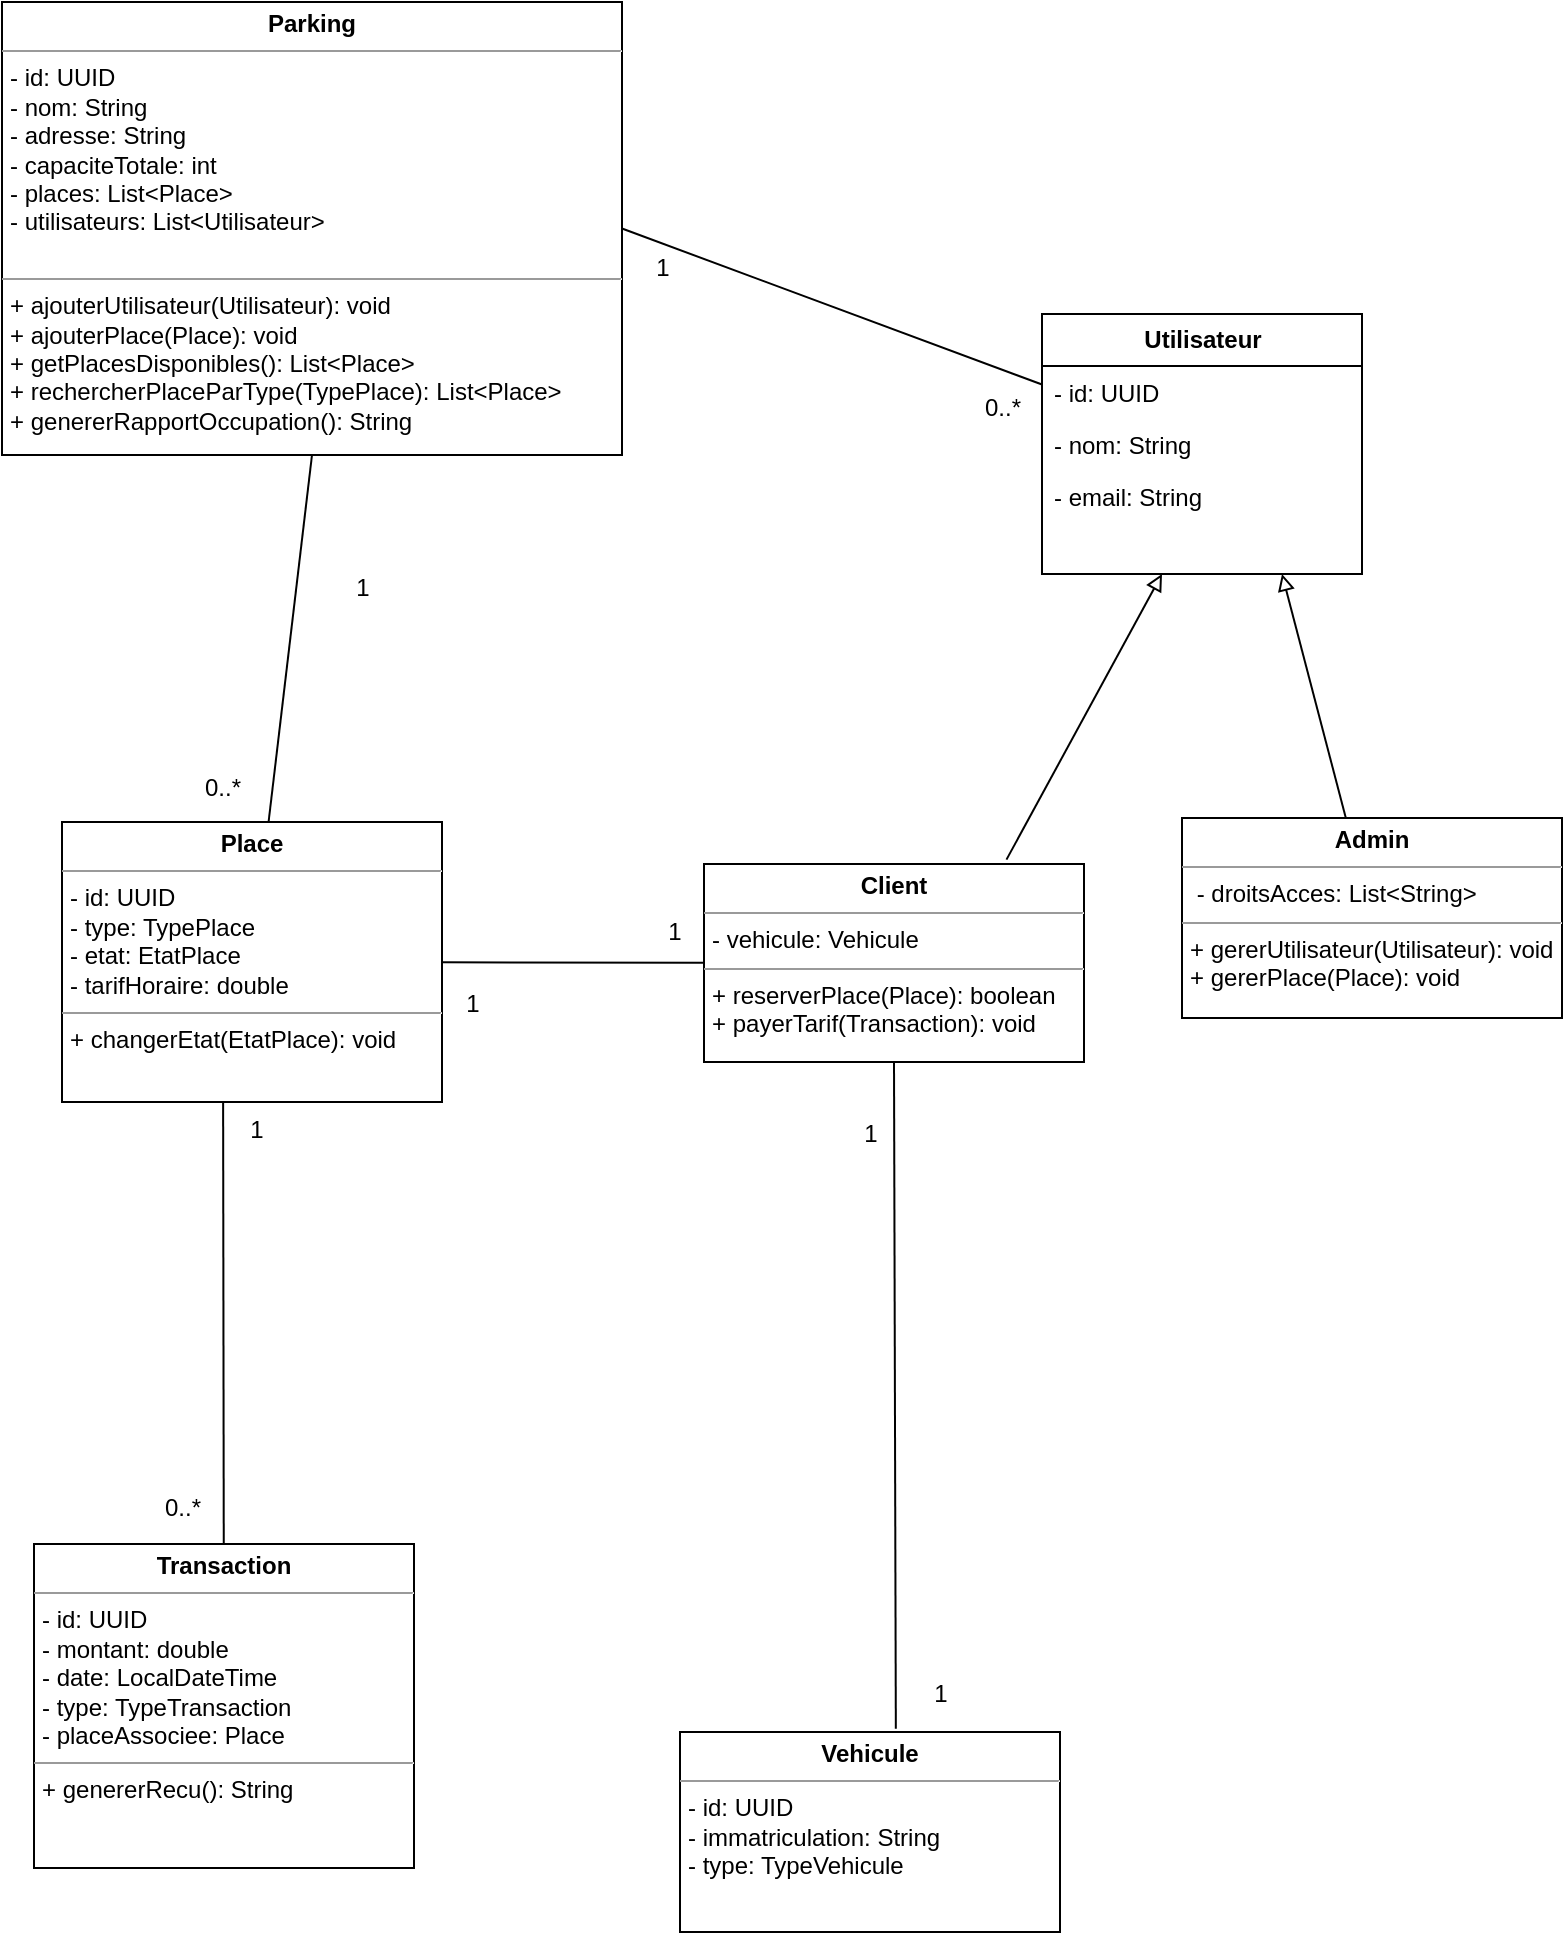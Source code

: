 <mxfile version="25.0.3">
  <diagram name="Page-1" id="c4acf3e9-155e-7222-9cf6-157b1a14988f">
    <mxGraphModel dx="3338" dy="1324" grid="1" gridSize="10" guides="1" tooltips="1" connect="1" arrows="1" fold="1" page="1" pageScale="1" pageWidth="850" pageHeight="1100" background="none" math="0" shadow="0">
      <root>
        <mxCell id="0" />
        <mxCell id="1" parent="0" />
        <mxCell id="3XmQX4hYnDjtV_vOLsFi-10" style="rounded=0;orthogonalLoop=1;jettySize=auto;html=1;exitX=0.5;exitY=1;exitDx=0;exitDy=0;entryX=0.568;entryY=-0.016;entryDx=0;entryDy=0;endArrow=none;endFill=0;entryPerimeter=0;" edge="1" parent="1" source="5d2195bd80daf111-10" target="3XmQX4hYnDjtV_vOLsFi-11">
          <mxGeometry relative="1" as="geometry">
            <mxPoint x="570" y="885" as="targetPoint" />
          </mxGeometry>
        </mxCell>
        <mxCell id="5d2195bd80daf111-10" value="&lt;p style=&quot;margin:0px;margin-top:4px;text-align:center;&quot;&gt;&lt;b&gt;Client&lt;/b&gt;&lt;/p&gt;&lt;hr size=&quot;1&quot;&gt;&lt;p style=&quot;margin:0px;margin-left:4px;&quot;&gt;- vehicule: Vehicule&lt;/p&gt;&lt;hr size=&quot;1&quot;&gt;&lt;p style=&quot;margin:0px;margin-left:4px;&quot;&gt;+ reserverPlace(Place): boolean&lt;/p&gt;&lt;p style=&quot;margin:0px;margin-left:4px;&quot;&gt;+ payerTarif(Transaction): void&lt;/p&gt;" style="verticalAlign=top;align=left;overflow=fill;fontSize=12;fontFamily=Helvetica;html=1;rounded=0;shadow=0;comic=0;labelBackgroundColor=none;strokeWidth=1" parent="1" vertex="1">
          <mxGeometry x="401" y="461" width="190" height="99" as="geometry" />
        </mxCell>
        <mxCell id="5d2195bd80daf111-11" value="&lt;p style=&quot;margin:0px;margin-top:4px;text-align:center;&quot;&gt;&lt;b&gt;Transaction&lt;/b&gt;&lt;/p&gt;&lt;hr size=&quot;1&quot;&gt;&lt;p style=&quot;margin:0px;margin-left:4px;&quot;&gt;- id: UUID&lt;/p&gt;&lt;p style=&quot;margin:0px;margin-left:4px;&quot;&gt;- montant: double&lt;/p&gt;&lt;p style=&quot;margin:0px;margin-left:4px;&quot;&gt;- date: LocalDateTime&lt;/p&gt;&lt;p style=&quot;margin:0px;margin-left:4px;&quot;&gt;- type: TypeTransaction&lt;/p&gt;&lt;p style=&quot;margin:0px;margin-left:4px;&quot;&gt;&lt;span style=&quot;background-color: initial;&quot;&gt;- placeAssociee: Place&lt;/span&gt;&lt;/p&gt;&lt;hr size=&quot;1&quot;&gt;&lt;p style=&quot;margin:0px;margin-left:4px;&quot;&gt;+ genererRecu(): String&lt;/p&gt;" style="verticalAlign=top;align=left;overflow=fill;fontSize=12;fontFamily=Helvetica;html=1;rounded=0;shadow=0;comic=0;labelBackgroundColor=none;strokeWidth=1" parent="1" vertex="1">
          <mxGeometry x="66" y="801" width="190" height="162" as="geometry" />
        </mxCell>
        <mxCell id="3XmQX4hYnDjtV_vOLsFi-3" style="rounded=0;orthogonalLoop=1;jettySize=auto;html=1;exitX=0.5;exitY=1;exitDx=0;exitDy=0;endArrow=none;endFill=0;" edge="1" parent="1" source="5d2195bd80daf111-18" target="5d2195bd80daf111-20">
          <mxGeometry relative="1" as="geometry" />
        </mxCell>
        <mxCell id="3XmQX4hYnDjtV_vOLsFi-31" style="rounded=0;orthogonalLoop=1;jettySize=auto;html=1;exitX=1;exitY=0.5;exitDx=0;exitDy=0;endArrow=none;endFill=0;" edge="1" parent="1" source="5d2195bd80daf111-18" target="3XmQX4hYnDjtV_vOLsFi-14">
          <mxGeometry relative="1" as="geometry" />
        </mxCell>
        <mxCell id="5d2195bd80daf111-18" value="&lt;p style=&quot;margin: 4px 0px 0px; text-align: center;&quot;&gt;&lt;b&gt;Parking&lt;/b&gt;&lt;/p&gt;&lt;hr size=&quot;1&quot;&gt;&lt;p style=&quot;margin:0px;margin-left:4px;&quot;&gt;- id: UUID&lt;/p&gt;&lt;p style=&quot;margin:0px;margin-left:4px;&quot;&gt;- nom: String&lt;/p&gt;&lt;p style=&quot;margin:0px;margin-left:4px;&quot;&gt;- adresse: String&amp;nbsp;&amp;nbsp;&lt;/p&gt;&lt;p style=&quot;margin:0px;margin-left:4px;&quot;&gt;- capaciteTotale: int&lt;/p&gt;&lt;p style=&quot;margin:0px;margin-left:4px;&quot;&gt;- places: List&amp;lt;Place&amp;gt;&lt;/p&gt;&lt;p style=&quot;margin:0px;margin-left:4px;&quot;&gt;- utilisateurs: List&amp;lt;Utilisateur&amp;gt;&lt;/p&gt;&lt;p style=&quot;margin:0px;margin-left:4px;&quot;&gt;&lt;br&gt;&lt;/p&gt;&lt;hr size=&quot;1&quot;&gt;&lt;p style=&quot;margin:0px;margin-left:4px;&quot;&gt;+ ajouterUtilisateur(Utilisateur): void&amp;nbsp;&lt;/p&gt;&lt;p style=&quot;margin:0px;margin-left:4px;&quot;&gt;+ ajouterPlace(Place): void&lt;/p&gt;&lt;p style=&quot;margin:0px;margin-left:4px;&quot;&gt;+ getPlacesDisponibles(): List&amp;lt;Place&amp;gt;&lt;/p&gt;&lt;p style=&quot;margin:0px;margin-left:4px;&quot;&gt;+ rechercherPlaceParType(TypePlace): List&amp;lt;Place&amp;gt;&lt;/p&gt;&lt;p style=&quot;margin:0px;margin-left:4px;&quot;&gt;+ genererRapportOccupation(): String&amp;nbsp;&lt;/p&gt;" style="verticalAlign=top;align=left;overflow=fill;fontSize=12;fontFamily=Helvetica;html=1;rounded=0;shadow=0;comic=0;labelBackgroundColor=none;strokeWidth=1" parent="1" vertex="1">
          <mxGeometry x="50" y="30" width="310" height="226.5" as="geometry" />
        </mxCell>
        <mxCell id="5d2195bd80daf111-30" style="rounded=0;html=1;labelBackgroundColor=none;startFill=0;endArrow=none;endFill=0;endSize=10;fontFamily=Verdana;fontSize=10;" parent="1" source="5d2195bd80daf111-20" target="5d2195bd80daf111-10" edge="1">
          <mxGeometry relative="1" as="geometry" />
        </mxCell>
        <mxCell id="5d2195bd80daf111-33" style="rounded=0;html=1;labelBackgroundColor=none;startFill=0;endArrow=none;endFill=0;endSize=10;fontFamily=Verdana;fontSize=10;exitX=0.424;exitY=0.991;exitDx=0;exitDy=0;exitPerimeter=0;" parent="1" source="5d2195bd80daf111-20" target="5d2195bd80daf111-11" edge="1">
          <mxGeometry relative="1" as="geometry">
            <mxPoint x="139" y="607" as="sourcePoint" />
            <mxPoint x="181" y="848" as="targetPoint" />
          </mxGeometry>
        </mxCell>
        <mxCell id="5d2195bd80daf111-20" value="&lt;p style=&quot;margin:0px;margin-top:4px;text-align:center;&quot;&gt;&lt;b&gt;Place&lt;/b&gt;&lt;/p&gt;&lt;hr size=&quot;1&quot;&gt;&lt;p style=&quot;margin:0px;margin-left:4px;&quot;&gt;- id: UUID&lt;/p&gt;&lt;p style=&quot;margin:0px;margin-left:4px;&quot;&gt;- type: TypePlace&lt;/p&gt;&lt;p style=&quot;margin:0px;margin-left:4px;&quot;&gt;- etat: EtatPlace&lt;/p&gt;&lt;p style=&quot;margin:0px;margin-left:4px;&quot;&gt;- tarifHoraire: double&lt;/p&gt;&lt;hr size=&quot;1&quot;&gt;&lt;p style=&quot;margin:0px;margin-left:4px;&quot;&gt;+&lt;span style=&quot;background-color: initial;&quot;&gt;&amp;nbsp;changerEtat(EtatPlace): void&lt;/span&gt;&lt;/p&gt;" style="verticalAlign=top;align=left;overflow=fill;fontSize=12;fontFamily=Helvetica;html=1;rounded=0;shadow=0;comic=0;labelBackgroundColor=none;strokeWidth=1" parent="1" vertex="1">
          <mxGeometry x="80" y="440" width="190" height="140" as="geometry" />
        </mxCell>
        <mxCell id="3XmQX4hYnDjtV_vOLsFi-11" value="&lt;p style=&quot;margin:0px;margin-top:4px;text-align:center;&quot;&gt;&lt;b&gt;Vehicule&lt;/b&gt;&lt;/p&gt;&lt;hr size=&quot;1&quot;&gt;&lt;p style=&quot;margin:0px;margin-left:4px;&quot;&gt;- id: UUID&lt;/p&gt;&lt;p style=&quot;margin:0px;margin-left:4px;&quot;&gt;- immatriculation: String&lt;/p&gt;&lt;p style=&quot;margin:0px;margin-left:4px;&quot;&gt;- type: TypeVehicule&lt;/p&gt;" style="verticalAlign=top;align=left;overflow=fill;fontSize=12;fontFamily=Helvetica;html=1;rounded=0;shadow=0;comic=0;labelBackgroundColor=none;strokeWidth=1" vertex="1" parent="1">
          <mxGeometry x="389" y="895" width="190" height="100" as="geometry" />
        </mxCell>
        <mxCell id="3XmQX4hYnDjtV_vOLsFi-14" value="&lt;font face=&quot;Helvetica&quot;&gt;&lt;span style=&quot;font-size: 12px;&quot;&gt;&lt;b&gt;Utilisateur&lt;/b&gt;&lt;/span&gt;&lt;/font&gt;" style="swimlane;html=1;fontStyle=0;childLayout=stackLayout;horizontal=1;startSize=26;fillColor=none;horizontalStack=0;resizeParent=1;resizeLast=0;collapsible=1;marginBottom=0;swimlaneFillColor=#ffffff;rounded=0;shadow=0;comic=0;labelBackgroundColor=none;strokeWidth=1;fontFamily=Verdana;fontSize=10;align=center;" vertex="1" parent="1">
          <mxGeometry x="570" y="186" width="160" height="130" as="geometry" />
        </mxCell>
        <mxCell id="3XmQX4hYnDjtV_vOLsFi-16" value="&lt;div&gt;&lt;span style=&quot;background-color: initial;&quot;&gt;- id: UUID&lt;/span&gt;&lt;/div&gt;&lt;div&gt;&lt;br&gt;&lt;/div&gt;" style="text;html=1;strokeColor=none;fillColor=none;align=left;verticalAlign=top;spacingLeft=4;spacingRight=4;whiteSpace=wrap;overflow=hidden;rotatable=0;points=[[0,0.5],[1,0.5]];portConstraint=eastwest;" vertex="1" parent="3XmQX4hYnDjtV_vOLsFi-14">
          <mxGeometry y="26" width="160" height="26" as="geometry" />
        </mxCell>
        <mxCell id="3XmQX4hYnDjtV_vOLsFi-17" value="- nom: String" style="text;html=1;strokeColor=none;fillColor=none;align=left;verticalAlign=top;spacingLeft=4;spacingRight=4;whiteSpace=wrap;overflow=hidden;rotatable=0;points=[[0,0.5],[1,0.5]];portConstraint=eastwest;" vertex="1" parent="3XmQX4hYnDjtV_vOLsFi-14">
          <mxGeometry y="52" width="160" height="26" as="geometry" />
        </mxCell>
        <mxCell id="3XmQX4hYnDjtV_vOLsFi-19" value="- email: String" style="text;html=1;strokeColor=none;fillColor=none;align=left;verticalAlign=top;spacingLeft=4;spacingRight=4;whiteSpace=wrap;overflow=hidden;rotatable=0;points=[[0,0.5],[1,0.5]];portConstraint=eastwest;" vertex="1" parent="3XmQX4hYnDjtV_vOLsFi-14">
          <mxGeometry y="78" width="160" height="26" as="geometry" />
        </mxCell>
        <mxCell id="3XmQX4hYnDjtV_vOLsFi-20" style="rounded=0;orthogonalLoop=1;jettySize=auto;html=1;entryX=0.796;entryY=-0.022;entryDx=0;entryDy=0;entryPerimeter=0;startArrow=block;startFill=0;endArrow=none;endFill=0;" edge="1" parent="1" target="5d2195bd80daf111-10">
          <mxGeometry relative="1" as="geometry">
            <mxPoint x="630" y="316" as="sourcePoint" />
          </mxGeometry>
        </mxCell>
        <mxCell id="3XmQX4hYnDjtV_vOLsFi-21" value="&lt;p style=&quot;margin:0px;margin-top:4px;text-align:center;&quot;&gt;&lt;b&gt;Admin&lt;/b&gt;&lt;/p&gt;&lt;hr size=&quot;1&quot;&gt;&lt;p style=&quot;margin:0px;margin-left:4px;&quot;&gt;&amp;nbsp;- droitsAcces: List&amp;lt;String&amp;gt;&lt;/p&gt;&lt;hr size=&quot;1&quot;&gt;&lt;p style=&quot;margin:0px;margin-left:4px;&quot;&gt;+ gererUtilisateur(Utilisateur): void&lt;/p&gt;&lt;p style=&quot;margin:0px;margin-left:4px;&quot;&gt;+ gererPlace(Place): void&lt;/p&gt;" style="verticalAlign=top;align=left;overflow=fill;fontSize=12;fontFamily=Helvetica;html=1;rounded=0;shadow=0;comic=0;labelBackgroundColor=none;strokeWidth=1" vertex="1" parent="1">
          <mxGeometry x="640" y="438" width="190" height="100" as="geometry" />
        </mxCell>
        <mxCell id="3XmQX4hYnDjtV_vOLsFi-22" style="rounded=0;orthogonalLoop=1;jettySize=auto;html=1;exitX=0.75;exitY=1;exitDx=0;exitDy=0;startArrow=block;startFill=0;endArrow=none;endFill=0;" edge="1" parent="1" target="3XmQX4hYnDjtV_vOLsFi-21" source="3XmQX4hYnDjtV_vOLsFi-14">
          <mxGeometry relative="1" as="geometry">
            <mxPoint x="640" y="589" as="sourcePoint" />
          </mxGeometry>
        </mxCell>
        <mxCell id="3XmQX4hYnDjtV_vOLsFi-23" value="1" style="text;html=1;align=center;verticalAlign=middle;resizable=0;points=[];autosize=1;strokeColor=none;fillColor=none;" vertex="1" parent="1">
          <mxGeometry x="270" y="516" width="30" height="30" as="geometry" />
        </mxCell>
        <mxCell id="3XmQX4hYnDjtV_vOLsFi-24" value="1" style="text;html=1;align=center;verticalAlign=middle;resizable=0;points=[];autosize=1;strokeColor=none;fillColor=none;" vertex="1" parent="1">
          <mxGeometry x="371" y="480" width="30" height="30" as="geometry" />
        </mxCell>
        <mxCell id="3XmQX4hYnDjtV_vOLsFi-25" value="1" style="text;html=1;align=center;verticalAlign=middle;resizable=0;points=[];autosize=1;strokeColor=none;fillColor=none;" vertex="1" parent="1">
          <mxGeometry x="162" y="579" width="30" height="30" as="geometry" />
        </mxCell>
        <mxCell id="3XmQX4hYnDjtV_vOLsFi-26" value="0..*" style="text;html=1;align=center;verticalAlign=middle;resizable=0;points=[];autosize=1;strokeColor=none;fillColor=none;" vertex="1" parent="1">
          <mxGeometry x="120" y="768" width="40" height="30" as="geometry" />
        </mxCell>
        <mxCell id="3XmQX4hYnDjtV_vOLsFi-27" value="1" style="text;html=1;align=center;verticalAlign=middle;resizable=0;points=[];autosize=1;strokeColor=none;fillColor=none;" vertex="1" parent="1">
          <mxGeometry x="469" y="581" width="30" height="30" as="geometry" />
        </mxCell>
        <mxCell id="3XmQX4hYnDjtV_vOLsFi-28" value="1" style="text;html=1;align=center;verticalAlign=middle;resizable=0;points=[];autosize=1;strokeColor=none;fillColor=none;" vertex="1" parent="1">
          <mxGeometry x="504" y="861" width="30" height="30" as="geometry" />
        </mxCell>
        <mxCell id="3XmQX4hYnDjtV_vOLsFi-29" value="0..*" style="text;html=1;align=center;verticalAlign=middle;resizable=0;points=[];autosize=1;strokeColor=none;fillColor=none;" vertex="1" parent="1">
          <mxGeometry x="140" y="408" width="40" height="30" as="geometry" />
        </mxCell>
        <mxCell id="3XmQX4hYnDjtV_vOLsFi-30" value="1" style="text;html=1;align=center;verticalAlign=middle;resizable=0;points=[];autosize=1;strokeColor=none;fillColor=none;" vertex="1" parent="1">
          <mxGeometry x="215" y="308" width="30" height="30" as="geometry" />
        </mxCell>
        <mxCell id="3XmQX4hYnDjtV_vOLsFi-32" value="0..*" style="text;html=1;align=center;verticalAlign=middle;resizable=0;points=[];autosize=1;strokeColor=none;fillColor=none;" vertex="1" parent="1">
          <mxGeometry x="530" y="218" width="40" height="30" as="geometry" />
        </mxCell>
        <mxCell id="3XmQX4hYnDjtV_vOLsFi-33" value="1" style="text;html=1;align=center;verticalAlign=middle;resizable=0;points=[];autosize=1;strokeColor=none;fillColor=none;" vertex="1" parent="1">
          <mxGeometry x="365" y="148" width="30" height="30" as="geometry" />
        </mxCell>
      </root>
    </mxGraphModel>
  </diagram>
</mxfile>
